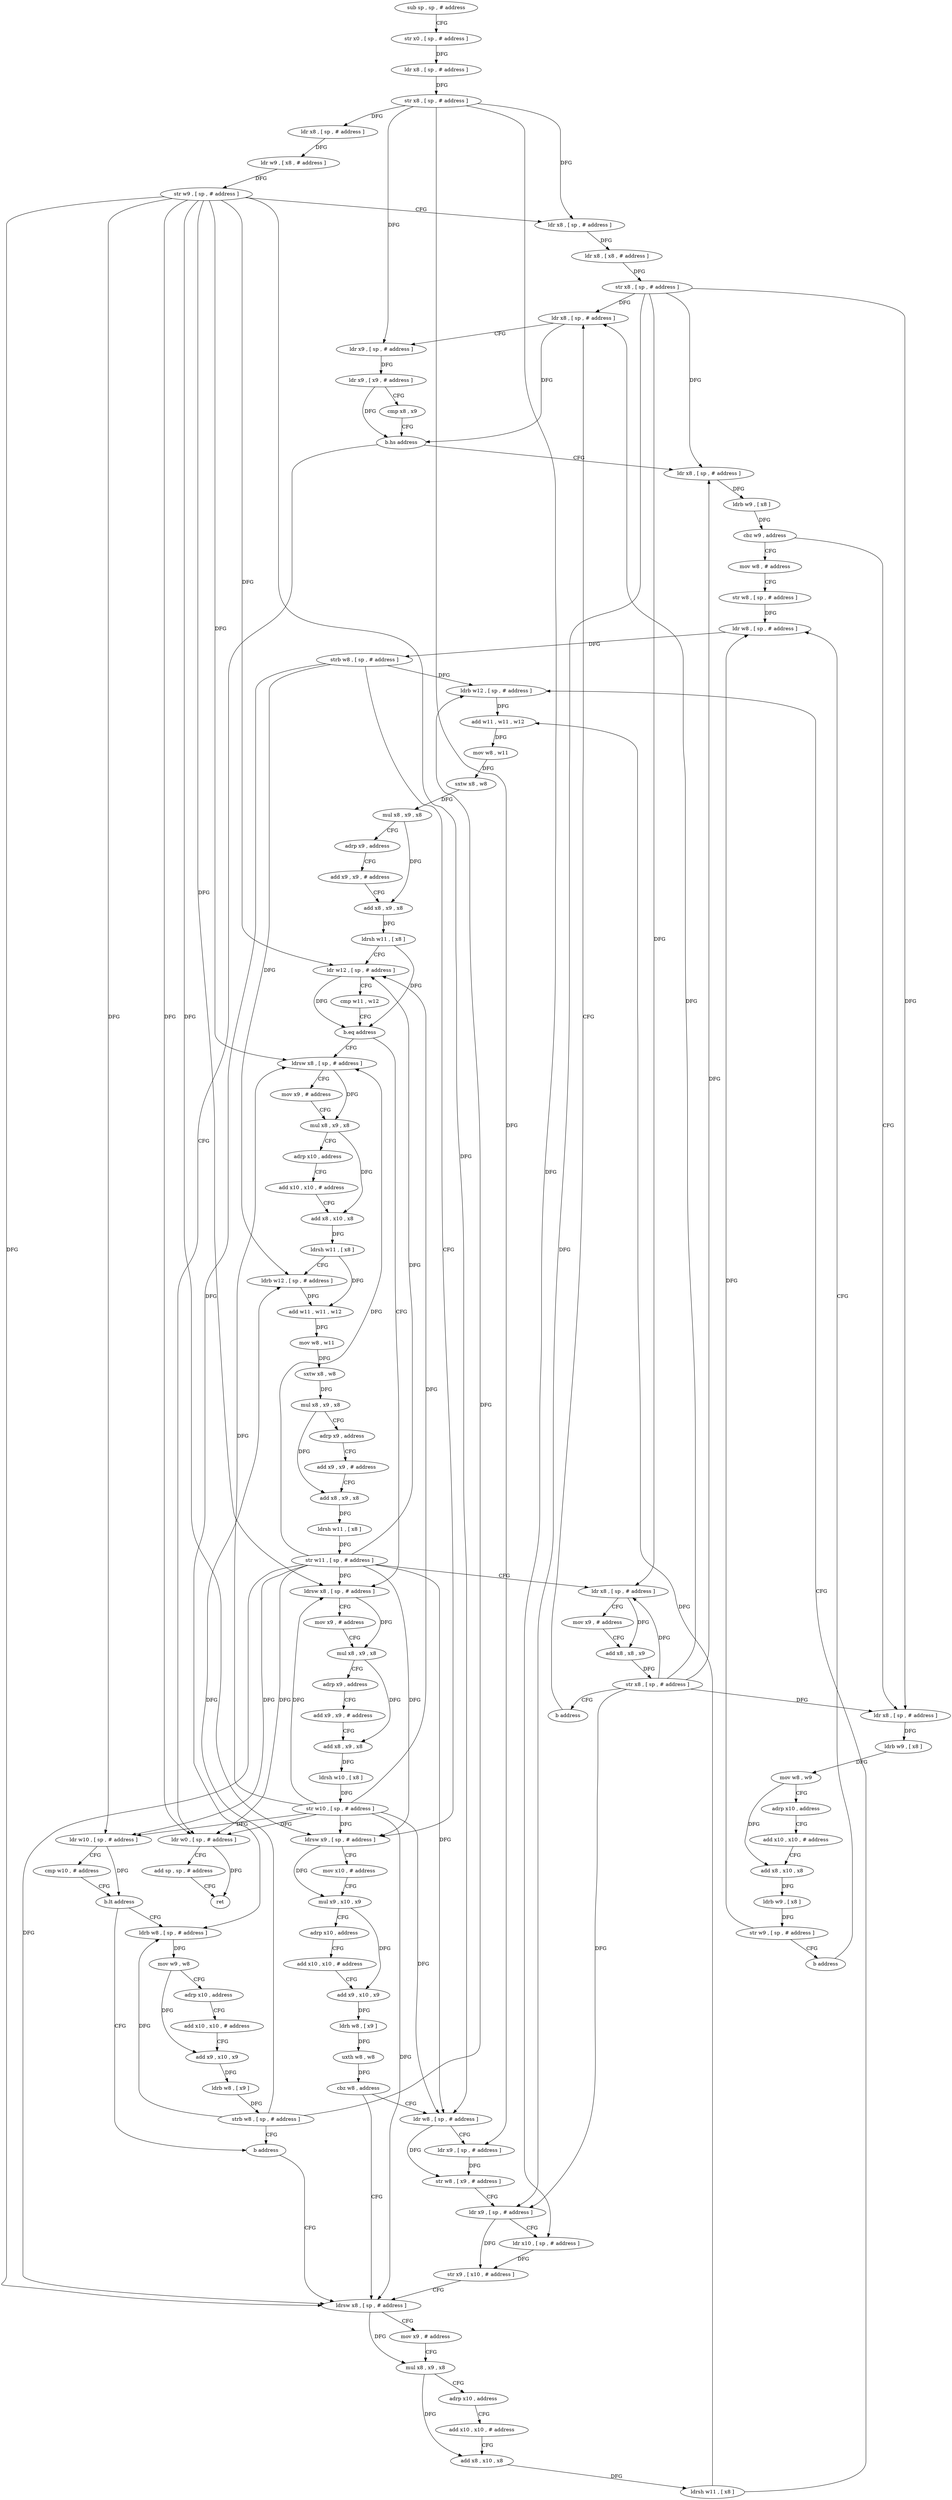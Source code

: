 digraph "func" {
"141780" [label = "sub sp , sp , # address" ]
"141784" [label = "str x0 , [ sp , # address ]" ]
"141788" [label = "ldr x8 , [ sp , # address ]" ]
"141792" [label = "str x8 , [ sp , # address ]" ]
"141796" [label = "ldr x8 , [ sp , # address ]" ]
"141800" [label = "ldr w9 , [ x8 , # address ]" ]
"141804" [label = "str w9 , [ sp , # address ]" ]
"141808" [label = "ldr x8 , [ sp , # address ]" ]
"141812" [label = "ldr x8 , [ x8 , # address ]" ]
"141816" [label = "str x8 , [ sp , # address ]" ]
"141820" [label = "ldr x8 , [ sp , # address ]" ]
"142204" [label = "ldr w0 , [ sp , # address ]" ]
"142208" [label = "add sp , sp , # address" ]
"142212" [label = "ret" ]
"141840" [label = "ldr x8 , [ sp , # address ]" ]
"141844" [label = "ldrb w9 , [ x8 ]" ]
"141848" [label = "cbz w9 , address" ]
"141888" [label = "mov w8 , # address" ]
"141852" [label = "ldr x8 , [ sp , # address ]" ]
"141892" [label = "str w8 , [ sp , # address ]" ]
"141896" [label = "ldr w8 , [ sp , # address ]" ]
"141856" [label = "ldrb w9 , [ x8 ]" ]
"141860" [label = "mov w8 , w9" ]
"141864" [label = "adrp x10 , address" ]
"141868" [label = "add x10 , x10 , # address" ]
"141872" [label = "add x8 , x10 , x8" ]
"141876" [label = "ldrb w9 , [ x8 ]" ]
"141880" [label = "str w9 , [ sp , # address ]" ]
"141884" [label = "b address" ]
"141964" [label = "ldrsw x8 , [ sp , # address ]" ]
"141968" [label = "mov x9 , # address" ]
"141972" [label = "mul x8 , x9 , x8" ]
"141976" [label = "adrp x10 , address" ]
"141980" [label = "add x10 , x10 , # address" ]
"141984" [label = "add x8 , x10 , x8" ]
"141988" [label = "ldrsh w11 , [ x8 ]" ]
"141992" [label = "ldrb w12 , [ sp , # address ]" ]
"141996" [label = "add w11 , w11 , w12" ]
"142000" [label = "mov w8 , w11" ]
"142004" [label = "sxtw x8 , w8" ]
"142008" [label = "mul x8 , x9 , x8" ]
"142012" [label = "adrp x9 , address" ]
"142016" [label = "add x9 , x9 , # address" ]
"142020" [label = "add x8 , x9 , x8" ]
"142024" [label = "ldrsh w11 , [ x8 ]" ]
"142028" [label = "ldr w12 , [ sp , # address ]" ]
"142032" [label = "cmp w11 , w12" ]
"142036" [label = "b.eq address" ]
"142116" [label = "ldrsw x8 , [ sp , # address ]" ]
"142040" [label = "ldrsw x8 , [ sp , # address ]" ]
"141940" [label = "ldr w8 , [ sp , # address ]" ]
"141944" [label = "ldr x9 , [ sp , # address ]" ]
"141948" [label = "str w8 , [ x9 , # address ]" ]
"141952" [label = "ldr x9 , [ sp , # address ]" ]
"141956" [label = "ldr x10 , [ sp , # address ]" ]
"141960" [label = "str x9 , [ x10 , # address ]" ]
"141900" [label = "strb w8 , [ sp , # address ]" ]
"141904" [label = "ldrsw x9 , [ sp , # address ]" ]
"141908" [label = "mov x10 , # address" ]
"141912" [label = "mul x9 , x10 , x9" ]
"141916" [label = "adrp x10 , address" ]
"141920" [label = "add x10 , x10 , # address" ]
"141924" [label = "add x9 , x10 , x9" ]
"141928" [label = "ldrh w8 , [ x9 ]" ]
"141932" [label = "uxth w8 , w8" ]
"141936" [label = "cbz w8 , address" ]
"142120" [label = "mov x9 , # address" ]
"142124" [label = "mul x8 , x9 , x8" ]
"142128" [label = "adrp x10 , address" ]
"142132" [label = "add x10 , x10 , # address" ]
"142136" [label = "add x8 , x10 , x8" ]
"142140" [label = "ldrsh w11 , [ x8 ]" ]
"142144" [label = "ldrb w12 , [ sp , # address ]" ]
"142148" [label = "add w11 , w11 , w12" ]
"142152" [label = "mov w8 , w11" ]
"142156" [label = "sxtw x8 , w8" ]
"142160" [label = "mul x8 , x9 , x8" ]
"142164" [label = "adrp x9 , address" ]
"142168" [label = "add x9 , x9 , # address" ]
"142172" [label = "add x8 , x9 , x8" ]
"142176" [label = "ldrsh w11 , [ x8 ]" ]
"142180" [label = "str w11 , [ sp , # address ]" ]
"142184" [label = "ldr x8 , [ sp , # address ]" ]
"142188" [label = "mov x9 , # address" ]
"142192" [label = "add x8 , x8 , x9" ]
"142196" [label = "str x8 , [ sp , # address ]" ]
"142200" [label = "b address" ]
"142044" [label = "mov x9 , # address" ]
"142048" [label = "mul x8 , x9 , x8" ]
"142052" [label = "adrp x9 , address" ]
"142056" [label = "add x9 , x9 , # address" ]
"142060" [label = "add x8 , x9 , x8" ]
"142064" [label = "ldrsh w10 , [ x8 ]" ]
"142068" [label = "str w10 , [ sp , # address ]" ]
"142072" [label = "ldr w10 , [ sp , # address ]" ]
"142076" [label = "cmp w10 , # address" ]
"142080" [label = "b.lt address" ]
"142112" [label = "b address" ]
"142084" [label = "ldrb w8 , [ sp , # address ]" ]
"141824" [label = "ldr x9 , [ sp , # address ]" ]
"141828" [label = "ldr x9 , [ x9 , # address ]" ]
"141832" [label = "cmp x8 , x9" ]
"141836" [label = "b.hs address" ]
"142088" [label = "mov w9 , w8" ]
"142092" [label = "adrp x10 , address" ]
"142096" [label = "add x10 , x10 , # address" ]
"142100" [label = "add x9 , x10 , x9" ]
"142104" [label = "ldrb w8 , [ x9 ]" ]
"142108" [label = "strb w8 , [ sp , # address ]" ]
"141780" -> "141784" [ label = "CFG" ]
"141784" -> "141788" [ label = "DFG" ]
"141788" -> "141792" [ label = "DFG" ]
"141792" -> "141796" [ label = "DFG" ]
"141792" -> "141808" [ label = "DFG" ]
"141792" -> "141824" [ label = "DFG" ]
"141792" -> "141944" [ label = "DFG" ]
"141792" -> "141956" [ label = "DFG" ]
"141796" -> "141800" [ label = "DFG" ]
"141800" -> "141804" [ label = "DFG" ]
"141804" -> "141808" [ label = "CFG" ]
"141804" -> "142204" [ label = "DFG" ]
"141804" -> "141904" [ label = "DFG" ]
"141804" -> "141964" [ label = "DFG" ]
"141804" -> "142028" [ label = "DFG" ]
"141804" -> "141940" [ label = "DFG" ]
"141804" -> "142116" [ label = "DFG" ]
"141804" -> "142040" [ label = "DFG" ]
"141804" -> "142072" [ label = "DFG" ]
"141808" -> "141812" [ label = "DFG" ]
"141812" -> "141816" [ label = "DFG" ]
"141816" -> "141820" [ label = "DFG" ]
"141816" -> "141840" [ label = "DFG" ]
"141816" -> "141852" [ label = "DFG" ]
"141816" -> "141952" [ label = "DFG" ]
"141816" -> "142184" [ label = "DFG" ]
"141820" -> "141824" [ label = "CFG" ]
"141820" -> "141836" [ label = "DFG" ]
"142204" -> "142208" [ label = "CFG" ]
"142204" -> "142212" [ label = "DFG" ]
"142208" -> "142212" [ label = "CFG" ]
"141840" -> "141844" [ label = "DFG" ]
"141844" -> "141848" [ label = "DFG" ]
"141848" -> "141888" [ label = "CFG" ]
"141848" -> "141852" [ label = "CFG" ]
"141888" -> "141892" [ label = "CFG" ]
"141852" -> "141856" [ label = "DFG" ]
"141892" -> "141896" [ label = "DFG" ]
"141896" -> "141900" [ label = "DFG" ]
"141856" -> "141860" [ label = "DFG" ]
"141860" -> "141864" [ label = "CFG" ]
"141860" -> "141872" [ label = "DFG" ]
"141864" -> "141868" [ label = "CFG" ]
"141868" -> "141872" [ label = "CFG" ]
"141872" -> "141876" [ label = "DFG" ]
"141876" -> "141880" [ label = "DFG" ]
"141880" -> "141884" [ label = "CFG" ]
"141880" -> "141896" [ label = "DFG" ]
"141884" -> "141896" [ label = "CFG" ]
"141964" -> "141968" [ label = "CFG" ]
"141964" -> "141972" [ label = "DFG" ]
"141968" -> "141972" [ label = "CFG" ]
"141972" -> "141976" [ label = "CFG" ]
"141972" -> "141984" [ label = "DFG" ]
"141976" -> "141980" [ label = "CFG" ]
"141980" -> "141984" [ label = "CFG" ]
"141984" -> "141988" [ label = "DFG" ]
"141988" -> "141992" [ label = "CFG" ]
"141988" -> "141996" [ label = "DFG" ]
"141992" -> "141996" [ label = "DFG" ]
"141996" -> "142000" [ label = "DFG" ]
"142000" -> "142004" [ label = "DFG" ]
"142004" -> "142008" [ label = "DFG" ]
"142008" -> "142012" [ label = "CFG" ]
"142008" -> "142020" [ label = "DFG" ]
"142012" -> "142016" [ label = "CFG" ]
"142016" -> "142020" [ label = "CFG" ]
"142020" -> "142024" [ label = "DFG" ]
"142024" -> "142028" [ label = "CFG" ]
"142024" -> "142036" [ label = "DFG" ]
"142028" -> "142032" [ label = "CFG" ]
"142028" -> "142036" [ label = "DFG" ]
"142032" -> "142036" [ label = "CFG" ]
"142036" -> "142116" [ label = "CFG" ]
"142036" -> "142040" [ label = "CFG" ]
"142116" -> "142120" [ label = "CFG" ]
"142116" -> "142124" [ label = "DFG" ]
"142040" -> "142044" [ label = "CFG" ]
"142040" -> "142048" [ label = "DFG" ]
"141940" -> "141944" [ label = "CFG" ]
"141940" -> "141948" [ label = "DFG" ]
"141944" -> "141948" [ label = "DFG" ]
"141948" -> "141952" [ label = "CFG" ]
"141952" -> "141956" [ label = "CFG" ]
"141952" -> "141960" [ label = "DFG" ]
"141956" -> "141960" [ label = "DFG" ]
"141960" -> "141964" [ label = "CFG" ]
"141900" -> "141904" [ label = "CFG" ]
"141900" -> "141992" [ label = "DFG" ]
"141900" -> "142144" [ label = "DFG" ]
"141900" -> "142084" [ label = "DFG" ]
"141904" -> "141908" [ label = "CFG" ]
"141904" -> "141912" [ label = "DFG" ]
"141908" -> "141912" [ label = "CFG" ]
"141912" -> "141916" [ label = "CFG" ]
"141912" -> "141924" [ label = "DFG" ]
"141916" -> "141920" [ label = "CFG" ]
"141920" -> "141924" [ label = "CFG" ]
"141924" -> "141928" [ label = "DFG" ]
"141928" -> "141932" [ label = "DFG" ]
"141932" -> "141936" [ label = "DFG" ]
"141936" -> "141964" [ label = "CFG" ]
"141936" -> "141940" [ label = "CFG" ]
"142120" -> "142124" [ label = "CFG" ]
"142124" -> "142128" [ label = "CFG" ]
"142124" -> "142136" [ label = "DFG" ]
"142128" -> "142132" [ label = "CFG" ]
"142132" -> "142136" [ label = "CFG" ]
"142136" -> "142140" [ label = "DFG" ]
"142140" -> "142144" [ label = "CFG" ]
"142140" -> "142148" [ label = "DFG" ]
"142144" -> "142148" [ label = "DFG" ]
"142148" -> "142152" [ label = "DFG" ]
"142152" -> "142156" [ label = "DFG" ]
"142156" -> "142160" [ label = "DFG" ]
"142160" -> "142164" [ label = "CFG" ]
"142160" -> "142172" [ label = "DFG" ]
"142164" -> "142168" [ label = "CFG" ]
"142168" -> "142172" [ label = "CFG" ]
"142172" -> "142176" [ label = "DFG" ]
"142176" -> "142180" [ label = "DFG" ]
"142180" -> "142184" [ label = "CFG" ]
"142180" -> "142204" [ label = "DFG" ]
"142180" -> "141904" [ label = "DFG" ]
"142180" -> "141964" [ label = "DFG" ]
"142180" -> "142028" [ label = "DFG" ]
"142180" -> "141940" [ label = "DFG" ]
"142180" -> "142116" [ label = "DFG" ]
"142180" -> "142040" [ label = "DFG" ]
"142180" -> "142072" [ label = "DFG" ]
"142184" -> "142188" [ label = "CFG" ]
"142184" -> "142192" [ label = "DFG" ]
"142188" -> "142192" [ label = "CFG" ]
"142192" -> "142196" [ label = "DFG" ]
"142196" -> "142200" [ label = "CFG" ]
"142196" -> "141820" [ label = "DFG" ]
"142196" -> "141840" [ label = "DFG" ]
"142196" -> "141852" [ label = "DFG" ]
"142196" -> "141952" [ label = "DFG" ]
"142196" -> "142184" [ label = "DFG" ]
"142200" -> "141820" [ label = "CFG" ]
"142044" -> "142048" [ label = "CFG" ]
"142048" -> "142052" [ label = "CFG" ]
"142048" -> "142060" [ label = "DFG" ]
"142052" -> "142056" [ label = "CFG" ]
"142056" -> "142060" [ label = "CFG" ]
"142060" -> "142064" [ label = "DFG" ]
"142064" -> "142068" [ label = "DFG" ]
"142068" -> "142072" [ label = "DFG" ]
"142068" -> "142204" [ label = "DFG" ]
"142068" -> "141904" [ label = "DFG" ]
"142068" -> "141964" [ label = "DFG" ]
"142068" -> "142028" [ label = "DFG" ]
"142068" -> "141940" [ label = "DFG" ]
"142068" -> "142116" [ label = "DFG" ]
"142068" -> "142040" [ label = "DFG" ]
"142072" -> "142076" [ label = "CFG" ]
"142072" -> "142080" [ label = "DFG" ]
"142076" -> "142080" [ label = "CFG" ]
"142080" -> "142112" [ label = "CFG" ]
"142080" -> "142084" [ label = "CFG" ]
"142112" -> "141964" [ label = "CFG" ]
"142084" -> "142088" [ label = "DFG" ]
"141824" -> "141828" [ label = "DFG" ]
"141828" -> "141832" [ label = "CFG" ]
"141828" -> "141836" [ label = "DFG" ]
"141832" -> "141836" [ label = "CFG" ]
"141836" -> "142204" [ label = "CFG" ]
"141836" -> "141840" [ label = "CFG" ]
"142088" -> "142092" [ label = "CFG" ]
"142088" -> "142100" [ label = "DFG" ]
"142092" -> "142096" [ label = "CFG" ]
"142096" -> "142100" [ label = "CFG" ]
"142100" -> "142104" [ label = "DFG" ]
"142104" -> "142108" [ label = "DFG" ]
"142108" -> "142112" [ label = "CFG" ]
"142108" -> "141992" [ label = "DFG" ]
"142108" -> "142144" [ label = "DFG" ]
"142108" -> "142084" [ label = "DFG" ]
}
